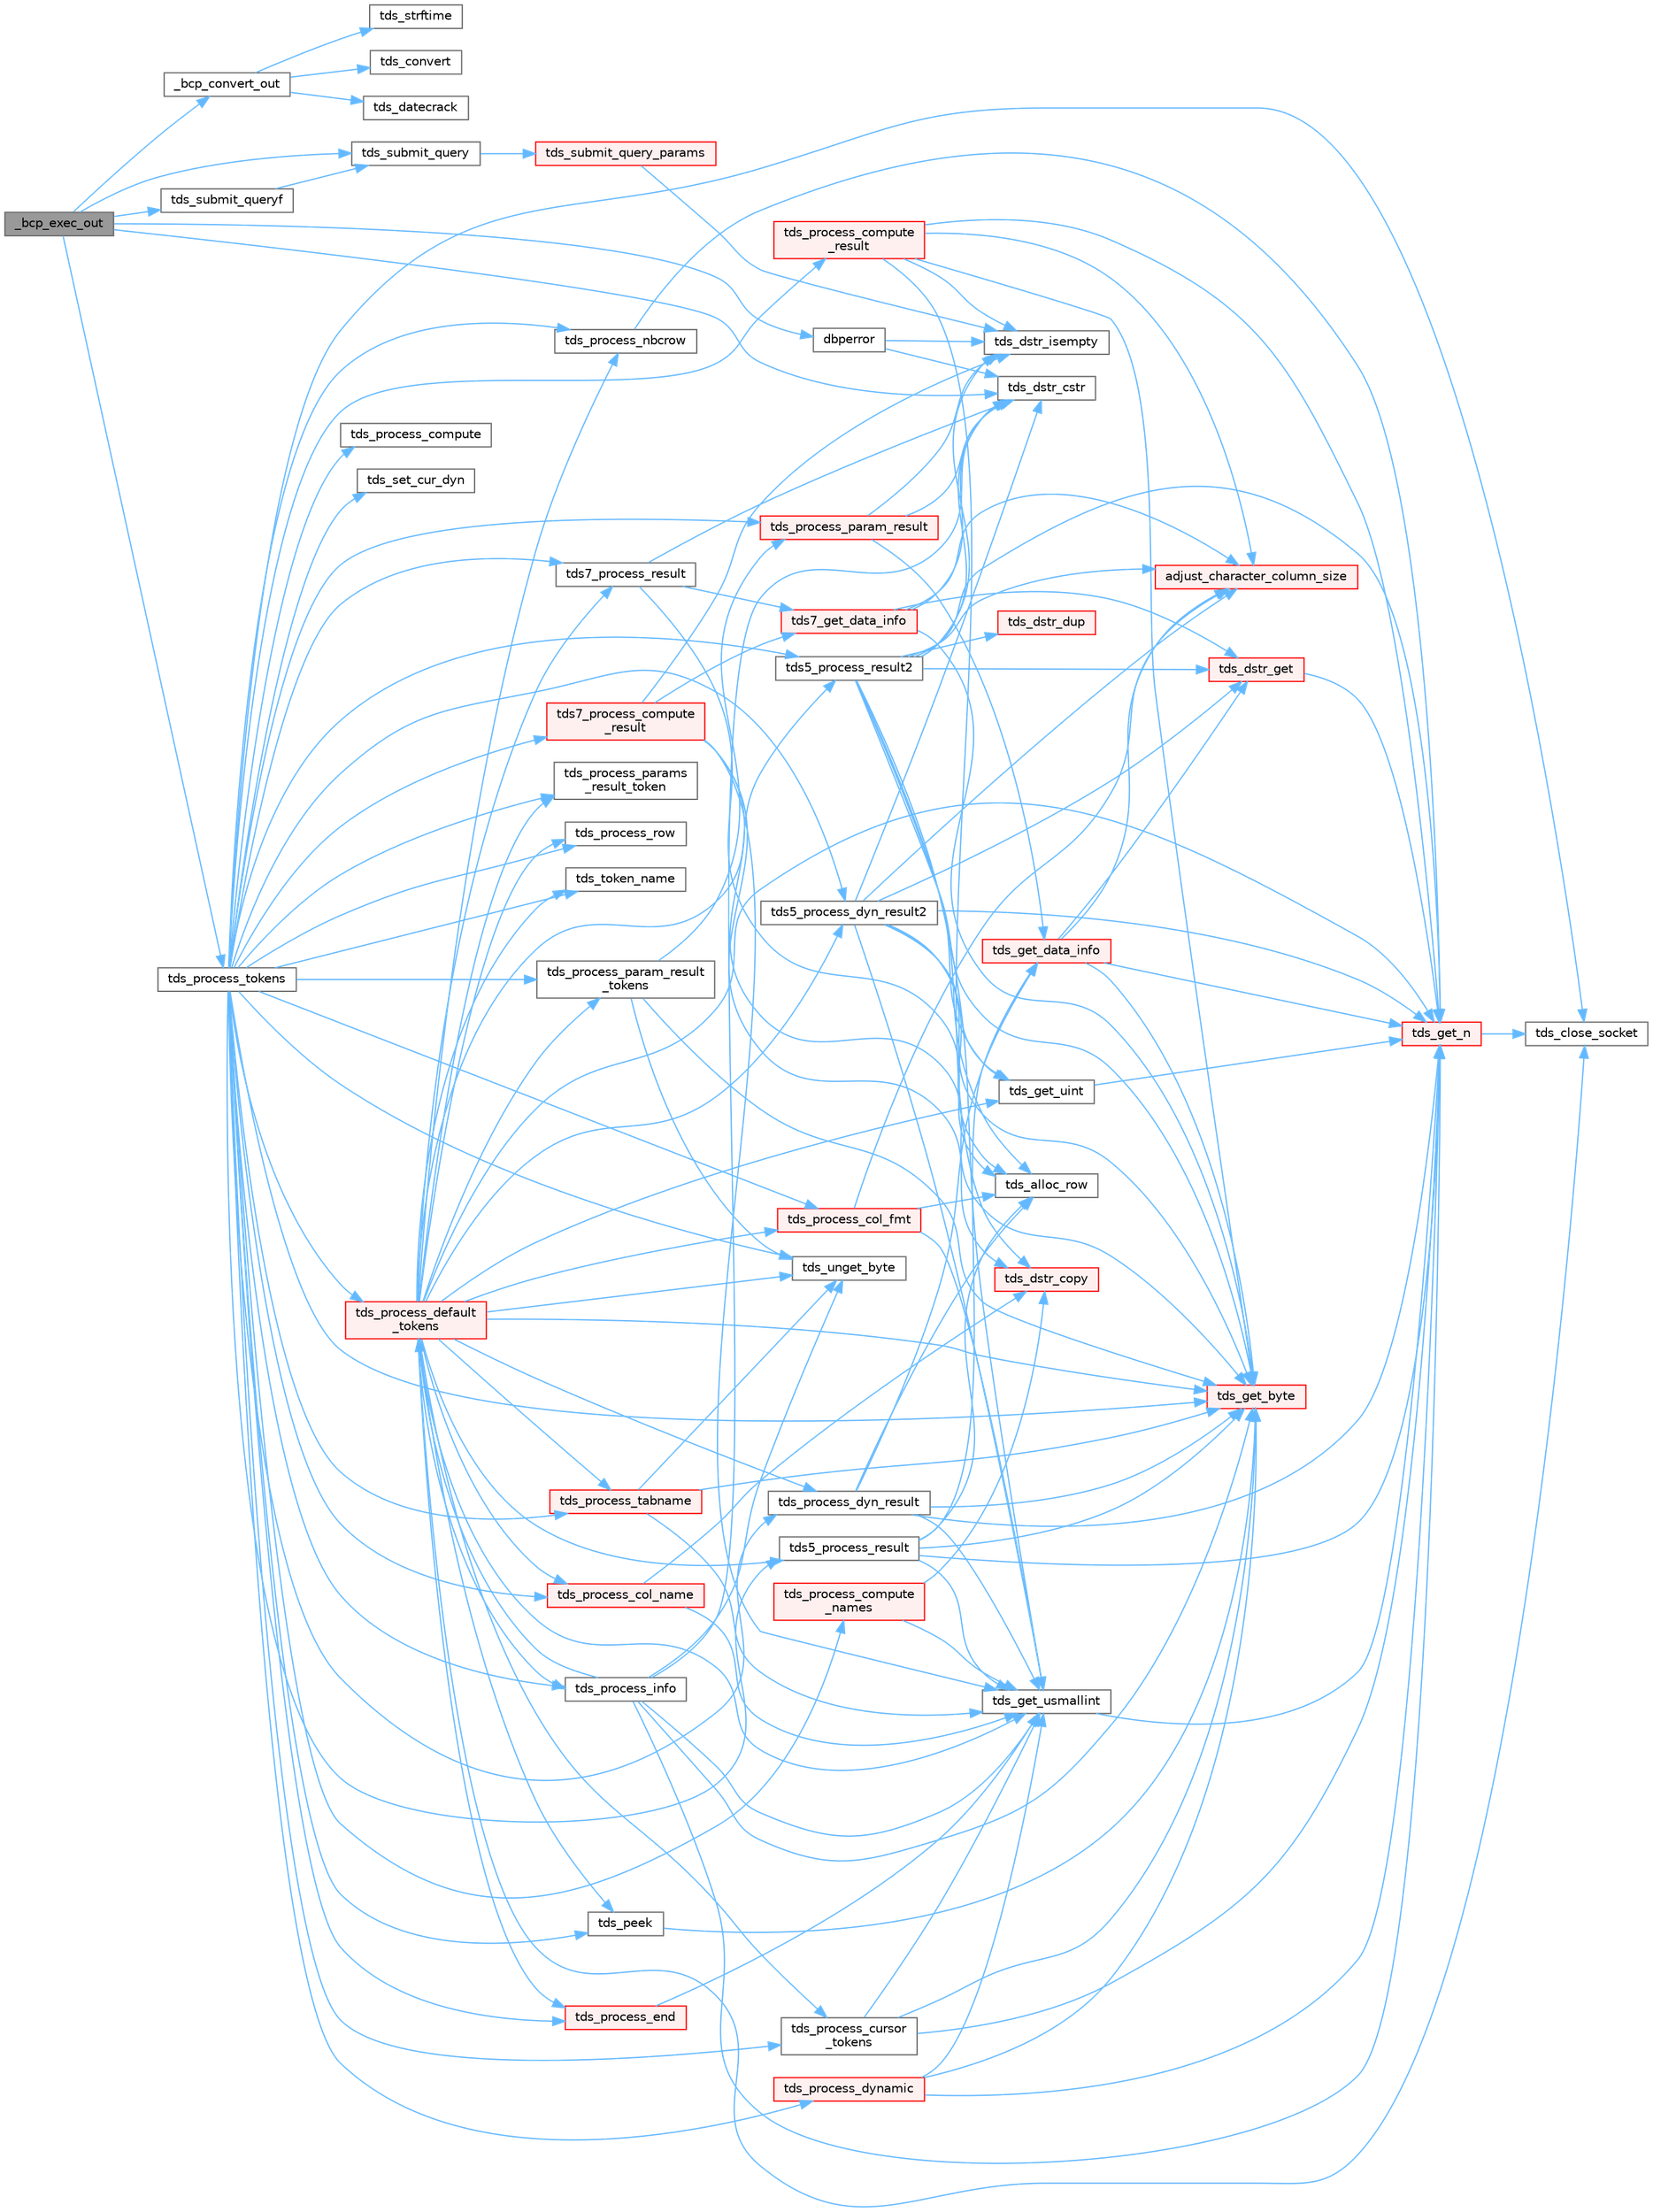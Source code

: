 digraph "_bcp_exec_out"
{
 // LATEX_PDF_SIZE
  bgcolor="transparent";
  edge [fontname=Helvetica,fontsize=10,labelfontname=Helvetica,labelfontsize=10];
  node [fontname=Helvetica,fontsize=10,shape=box,height=0.2,width=0.4];
  rankdir="LR";
  Node1 [id="Node000001",label="_bcp_exec_out",height=0.2,width=0.4,color="gray40", fillcolor="grey60", style="filled", fontcolor="black",tooltip=" "];
  Node1 -> Node2 [id="edge1_Node000001_Node000002",color="steelblue1",style="solid",tooltip=" "];
  Node2 [id="Node000002",label="_bcp_convert_out",height=0.2,width=0.4,color="grey40", fillcolor="white", style="filled",URL="$a01464.html#a230fa5b56ae4e3509a69bd266495732b",tooltip="Convert column for output (usually to a file) Conversion is slightly different from input as:"];
  Node2 -> Node3 [id="edge2_Node000002_Node000003",color="steelblue1",style="solid",tooltip=" "];
  Node3 [id="Node000003",label="tds_convert",height=0.2,width=0.4,color="grey40", fillcolor="white", style="filled",URL="$a00587.html#gad83c146aa5ba3f1515557d6b5248494a",tooltip="tds_convert convert a type to another."];
  Node2 -> Node4 [id="edge3_Node000002_Node000004",color="steelblue1",style="solid",tooltip=" "];
  Node4 [id="Node000004",label="tds_datecrack",height=0.2,width=0.4,color="grey40", fillcolor="white", style="filled",URL="$a00587.html#ga883855e6e3793de6684b21db39c756c4",tooltip="Convert from db date format to a structured date format."];
  Node2 -> Node5 [id="edge4_Node000002_Node000005",color="steelblue1",style="solid",tooltip=" "];
  Node5 [id="Node000005",label="tds_strftime",height=0.2,width=0.4,color="grey40", fillcolor="white", style="filled",URL="$a00587.html#ga8c9652e8b1f3e56a3289fd71b12cee1d",tooltip="format a date string according to an \"extended\" strftime(3) formatting definition."];
  Node1 -> Node6 [id="edge5_Node000001_Node000006",color="steelblue1",style="solid",tooltip=" "];
  Node6 [id="Node000006",label="dbperror",height=0.2,width=0.4,color="grey40", fillcolor="white", style="filled",URL="$a00581.html#ga302a4ce6559b81808e3be51615cd1b67",tooltip="Call client-installed error handler."];
  Node6 -> Node7 [id="edge6_Node000006_Node000007",color="steelblue1",style="solid",tooltip=" "];
  Node7 [id="Node000007",label="tds_dstr_cstr",height=0.2,width=0.4,color="grey40", fillcolor="white", style="filled",URL="$a00593.html#gac536f0e4d77d3cff5702719362ec1766",tooltip="Returns a C version (NUL terminated string) of dstr."];
  Node6 -> Node8 [id="edge7_Node000006_Node000008",color="steelblue1",style="solid",tooltip=" "];
  Node8 [id="Node000008",label="tds_dstr_isempty",height=0.2,width=0.4,color="grey40", fillcolor="white", style="filled",URL="$a00593.html#ga197c6af67f2e7469d06c2aa055917b1e",tooltip="test if string is empty"];
  Node1 -> Node7 [id="edge8_Node000001_Node000007",color="steelblue1",style="solid",tooltip=" "];
  Node1 -> Node9 [id="edge9_Node000001_Node000009",color="steelblue1",style="solid",tooltip=" "];
  Node9 [id="Node000009",label="tds_process_tokens",height=0.2,width=0.4,color="grey40", fillcolor="white", style="filled",URL="$a00592.html#gabfc9de1d1fe718818caf63a4be4035a6",tooltip="process all streams."];
  Node9 -> Node10 [id="edge10_Node000009_Node000010",color="steelblue1",style="solid",tooltip=" "];
  Node10 [id="Node000010",label="tds5_process_dyn_result2",height=0.2,width=0.4,color="grey40", fillcolor="white", style="filled",URL="$a00592.html#gae688b515631141acfbc41bbb91c8b921",tooltip="Process new TDS 5.0 token for describing output parameters."];
  Node10 -> Node11 [id="edge11_Node000010_Node000011",color="steelblue1",style="solid",tooltip=" "];
  Node11 [id="Node000011",label="adjust_character_column_size",height=0.2,width=0.4,color="red", fillcolor="#FFF0F0", style="filled",URL="$a00592.html#ga91770634ce8c0d6f1fe007b45da186fd",tooltip="Adjust column size according to client's encoding."];
  Node10 -> Node17 [id="edge12_Node000010_Node000017",color="steelblue1",style="solid",tooltip=" "];
  Node17 [id="Node000017",label="tds_alloc_row",height=0.2,width=0.4,color="grey40", fillcolor="white", style="filled",URL="$a00589.html#ga1224fb9277112dc2ce12531d2b73b145",tooltip="Allocate space for row store return NULL on out of memory."];
  Node10 -> Node7 [id="edge13_Node000010_Node000007",color="steelblue1",style="solid",tooltip=" "];
  Node10 -> Node18 [id="edge14_Node000010_Node000018",color="steelblue1",style="solid",tooltip=" "];
  Node18 [id="Node000018",label="tds_dstr_get",height=0.2,width=0.4,color="red", fillcolor="#FFF0F0", style="filled",URL="$a00591.html#ga017c427e9599c031be5c555cb32abe2c",tooltip="Reads a string from wire and put in a DSTR."];
  Node18 -> Node22 [id="edge15_Node000018_Node000022",color="steelblue1",style="solid",tooltip=" "];
  Node22 [id="Node000022",label="tds_get_n",height=0.2,width=0.4,color="red", fillcolor="#FFF0F0", style="filled",URL="$a00591.html#gae777dd57e8d1bb40349d7d7d8434fddf",tooltip="Get N bytes from the buffer and return them in the already allocated space   given to us."];
  Node22 -> Node23 [id="edge16_Node000022_Node000023",color="steelblue1",style="solid",tooltip=" "];
  Node23 [id="Node000023",label="tds_close_socket",height=0.2,width=0.4,color="grey40", fillcolor="white", style="filled",URL="$a00591.html#ga3e3f76009fce5ceedb2f42bb2c9aed2e",tooltip="Close current socket."];
  Node10 -> Node34 [id="edge17_Node000010_Node000034",color="steelblue1",style="solid",tooltip=" "];
  Node34 [id="Node000034",label="tds_get_byte",height=0.2,width=0.4,color="red", fillcolor="#FFF0F0", style="filled",URL="$a00591.html#ga0cb72d3f6943795c39db1fa692be0a58",tooltip="Return a single byte from the input buffer."];
  Node10 -> Node22 [id="edge18_Node000010_Node000022",color="steelblue1",style="solid",tooltip=" "];
  Node10 -> Node35 [id="edge19_Node000010_Node000035",color="steelblue1",style="solid",tooltip=" "];
  Node35 [id="Node000035",label="tds_get_uint",height=0.2,width=0.4,color="grey40", fillcolor="white", style="filled",URL="$a00591.html#ga9ac121c269e203337a48c5bf8afc48c3",tooltip="Get an uint32 from the server."];
  Node35 -> Node22 [id="edge20_Node000035_Node000022",color="steelblue1",style="solid",tooltip=" "];
  Node10 -> Node36 [id="edge21_Node000010_Node000036",color="steelblue1",style="solid",tooltip=" "];
  Node36 [id="Node000036",label="tds_get_usmallint",height=0.2,width=0.4,color="grey40", fillcolor="white", style="filled",URL="$a00591.html#gad38aa5b9547817854ccba1fcc7855861",tooltip="Get an uint16 from the server."];
  Node36 -> Node22 [id="edge22_Node000036_Node000022",color="steelblue1",style="solid",tooltip=" "];
  Node9 -> Node37 [id="edge23_Node000009_Node000037",color="steelblue1",style="solid",tooltip=" "];
  Node37 [id="Node000037",label="tds5_process_result",height=0.2,width=0.4,color="grey40", fillcolor="white", style="filled",URL="$a00592.html#ga547b2f48659f77a69aa802d861ac827d",tooltip="tds5_process_result() is the TDS 5.0 result set processing routine."];
  Node37 -> Node17 [id="edge24_Node000037_Node000017",color="steelblue1",style="solid",tooltip=" "];
  Node37 -> Node34 [id="edge25_Node000037_Node000034",color="steelblue1",style="solid",tooltip=" "];
  Node37 -> Node38 [id="edge26_Node000037_Node000038",color="steelblue1",style="solid",tooltip=" "];
  Node38 [id="Node000038",label="tds_get_data_info",height=0.2,width=0.4,color="red", fillcolor="#FFF0F0", style="filled",URL="$a00592.html#gad9b6b86f48be077fb44ac603845a0c27",tooltip="Reads data metadata from wire."];
  Node38 -> Node11 [id="edge27_Node000038_Node000011",color="steelblue1",style="solid",tooltip=" "];
  Node38 -> Node18 [id="edge28_Node000038_Node000018",color="steelblue1",style="solid",tooltip=" "];
  Node38 -> Node34 [id="edge29_Node000038_Node000034",color="steelblue1",style="solid",tooltip=" "];
  Node38 -> Node22 [id="edge30_Node000038_Node000022",color="steelblue1",style="solid",tooltip=" "];
  Node37 -> Node22 [id="edge31_Node000037_Node000022",color="steelblue1",style="solid",tooltip=" "];
  Node37 -> Node36 [id="edge32_Node000037_Node000036",color="steelblue1",style="solid",tooltip=" "];
  Node9 -> Node40 [id="edge33_Node000009_Node000040",color="steelblue1",style="solid",tooltip=" "];
  Node40 [id="Node000040",label="tds5_process_result2",height=0.2,width=0.4,color="grey40", fillcolor="white", style="filled",URL="$a00592.html#gabe2bdd5a41ce067cb31aef18ff81cb1c",tooltip="tds5_process_result2() is the new TDS 5.0 result set processing routine."];
  Node40 -> Node11 [id="edge34_Node000040_Node000011",color="steelblue1",style="solid",tooltip=" "];
  Node40 -> Node17 [id="edge35_Node000040_Node000017",color="steelblue1",style="solid",tooltip=" "];
  Node40 -> Node7 [id="edge36_Node000040_Node000007",color="steelblue1",style="solid",tooltip=" "];
  Node40 -> Node41 [id="edge37_Node000040_Node000041",color="steelblue1",style="solid",tooltip=" "];
  Node41 [id="Node000041",label="tds_dstr_dup",height=0.2,width=0.4,color="red", fillcolor="#FFF0F0", style="filled",URL="$a00593.html#ga4e6d9fa6f9b9551a5a3390e10a5322e6",tooltip="Duplicate a string from another dynamic string."];
  Node40 -> Node18 [id="edge38_Node000040_Node000018",color="steelblue1",style="solid",tooltip=" "];
  Node40 -> Node8 [id="edge39_Node000040_Node000008",color="steelblue1",style="solid",tooltip=" "];
  Node40 -> Node34 [id="edge40_Node000040_Node000034",color="steelblue1",style="solid",tooltip=" "];
  Node40 -> Node22 [id="edge41_Node000040_Node000022",color="steelblue1",style="solid",tooltip=" "];
  Node40 -> Node35 [id="edge42_Node000040_Node000035",color="steelblue1",style="solid",tooltip=" "];
  Node40 -> Node36 [id="edge43_Node000040_Node000036",color="steelblue1",style="solid",tooltip=" "];
  Node9 -> Node43 [id="edge44_Node000009_Node000043",color="steelblue1",style="solid",tooltip=" "];
  Node43 [id="Node000043",label="tds7_process_compute\l_result",height=0.2,width=0.4,color="red", fillcolor="#FFF0F0", style="filled",URL="$a00592.html#ga6728e344caa20aea1def85f58dea138b",tooltip="tds7_process_compute_result() processes compute result sets for TDS 7/8."];
  Node43 -> Node44 [id="edge45_Node000043_Node000044",color="steelblue1",style="solid",tooltip=" "];
  Node44 [id="Node000044",label="tds7_get_data_info",height=0.2,width=0.4,color="red", fillcolor="#FFF0F0", style="filled",URL="$a00592.html#ga07cee55fd522cca16fb59b7a8f0b1376",tooltip="Reads data information from wire."];
  Node44 -> Node11 [id="edge46_Node000044_Node000011",color="steelblue1",style="solid",tooltip=" "];
  Node44 -> Node7 [id="edge47_Node000044_Node000007",color="steelblue1",style="solid",tooltip=" "];
  Node44 -> Node18 [id="edge48_Node000044_Node000018",color="steelblue1",style="solid",tooltip=" "];
  Node44 -> Node34 [id="edge49_Node000044_Node000034",color="steelblue1",style="solid",tooltip=" "];
  Node43 -> Node45 [id="edge50_Node000043_Node000045",color="steelblue1",style="solid",tooltip=" "];
  Node45 [id="Node000045",label="tds_dstr_copy",height=0.2,width=0.4,color="red", fillcolor="#FFF0F0", style="filled",URL="$a00593.html#gad96366d9fa93bfc283cef1299fbe97ab",tooltip="copy a string from another"];
  Node43 -> Node8 [id="edge51_Node000043_Node000008",color="steelblue1",style="solid",tooltip=" "];
  Node43 -> Node34 [id="edge52_Node000043_Node000034",color="steelblue1",style="solid",tooltip=" "];
  Node43 -> Node36 [id="edge53_Node000043_Node000036",color="steelblue1",style="solid",tooltip=" "];
  Node9 -> Node47 [id="edge54_Node000009_Node000047",color="steelblue1",style="solid",tooltip=" "];
  Node47 [id="Node000047",label="tds7_process_result",height=0.2,width=0.4,color="grey40", fillcolor="white", style="filled",URL="$a00592.html#gaca56fc22d65a24a96d1bef310ade73aa",tooltip="tds7_process_result() is the TDS 7.0 result set processing routine."];
  Node47 -> Node44 [id="edge55_Node000047_Node000044",color="steelblue1",style="solid",tooltip=" "];
  Node47 -> Node17 [id="edge56_Node000047_Node000017",color="steelblue1",style="solid",tooltip=" "];
  Node47 -> Node7 [id="edge57_Node000047_Node000007",color="steelblue1",style="solid",tooltip=" "];
  Node9 -> Node23 [id="edge58_Node000009_Node000023",color="steelblue1",style="solid",tooltip=" "];
  Node9 -> Node34 [id="edge59_Node000009_Node000034",color="steelblue1",style="solid",tooltip=" "];
  Node9 -> Node48 [id="edge60_Node000009_Node000048",color="steelblue1",style="solid",tooltip=" "];
  Node48 [id="Node000048",label="tds_peek",height=0.2,width=0.4,color="grey40", fillcolor="white", style="filled",URL="$a00591.html#ga221e98a9c8be96ec6c8547891e1b53af",tooltip="Reads a byte from the TDS stream without removing it."];
  Node48 -> Node34 [id="edge61_Node000048_Node000034",color="steelblue1",style="solid",tooltip=" "];
  Node9 -> Node49 [id="edge62_Node000009_Node000049",color="steelblue1",style="solid",tooltip=" "];
  Node49 [id="Node000049",label="tds_process_col_fmt",height=0.2,width=0.4,color="red", fillcolor="#FFF0F0", style="filled",URL="$a00592.html#ga4e3dd9d3614f5f0433b78b761dd68741",tooltip="tds_process_col_fmt() is the other half of result set processing under TDS 4.2."];
  Node49 -> Node11 [id="edge63_Node000049_Node000011",color="steelblue1",style="solid",tooltip=" "];
  Node49 -> Node17 [id="edge64_Node000049_Node000017",color="steelblue1",style="solid",tooltip=" "];
  Node49 -> Node36 [id="edge65_Node000049_Node000036",color="steelblue1",style="solid",tooltip=" "];
  Node9 -> Node50 [id="edge66_Node000009_Node000050",color="steelblue1",style="solid",tooltip=" "];
  Node50 [id="Node000050",label="tds_process_col_name",height=0.2,width=0.4,color="red", fillcolor="#FFF0F0", style="filled",URL="$a00592.html#ga905d2fa5e1b602817bd16bb0fcf9eadb",tooltip="tds_process_col_name() is one half of the result set under TDS 4.2 it contains all the column names,..."];
  Node50 -> Node45 [id="edge67_Node000050_Node000045",color="steelblue1",style="solid",tooltip=" "];
  Node50 -> Node36 [id="edge68_Node000050_Node000036",color="steelblue1",style="solid",tooltip=" "];
  Node9 -> Node54 [id="edge69_Node000009_Node000054",color="steelblue1",style="solid",tooltip=" "];
  Node54 [id="Node000054",label="tds_process_compute",height=0.2,width=0.4,color="grey40", fillcolor="white", style="filled",URL="$a00592.html#ga6fcb37d5addebdc1af9f34ebc59fd7a8",tooltip="tds_process_compute() processes compute rows and places them in the row buffer."];
  Node9 -> Node55 [id="edge70_Node000009_Node000055",color="steelblue1",style="solid",tooltip=" "];
  Node55 [id="Node000055",label="tds_process_compute\l_names",height=0.2,width=0.4,color="red", fillcolor="#FFF0F0", style="filled",URL="$a00592.html#gae5b3e01f3d665f9e377de091f46f1ab9",tooltip="tds_process_compute_names() processes compute result sets."];
  Node55 -> Node45 [id="edge71_Node000055_Node000045",color="steelblue1",style="solid",tooltip=" "];
  Node55 -> Node36 [id="edge72_Node000055_Node000036",color="steelblue1",style="solid",tooltip=" "];
  Node9 -> Node56 [id="edge73_Node000009_Node000056",color="steelblue1",style="solid",tooltip=" "];
  Node56 [id="Node000056",label="tds_process_compute\l_result",height=0.2,width=0.4,color="red", fillcolor="#FFF0F0", style="filled",URL="$a00592.html#gae3368ea80d0d8b13791ceb13ee5f19c9",tooltip="tds_process_compute_result() processes compute result sets."];
  Node56 -> Node11 [id="edge74_Node000056_Node000011",color="steelblue1",style="solid",tooltip=" "];
  Node56 -> Node45 [id="edge75_Node000056_Node000045",color="steelblue1",style="solid",tooltip=" "];
  Node56 -> Node8 [id="edge76_Node000056_Node000008",color="steelblue1",style="solid",tooltip=" "];
  Node56 -> Node34 [id="edge77_Node000056_Node000034",color="steelblue1",style="solid",tooltip=" "];
  Node56 -> Node22 [id="edge78_Node000056_Node000022",color="steelblue1",style="solid",tooltip=" "];
  Node9 -> Node57 [id="edge79_Node000009_Node000057",color="steelblue1",style="solid",tooltip=" "];
  Node57 [id="Node000057",label="tds_process_cursor\l_tokens",height=0.2,width=0.4,color="grey40", fillcolor="white", style="filled",URL="$a00592.html#ga315d875d90c64d12d61fc9e33b4dee96",tooltip="Reads cursor command results."];
  Node57 -> Node34 [id="edge80_Node000057_Node000034",color="steelblue1",style="solid",tooltip=" "];
  Node57 -> Node22 [id="edge81_Node000057_Node000022",color="steelblue1",style="solid",tooltip=" "];
  Node57 -> Node36 [id="edge82_Node000057_Node000036",color="steelblue1",style="solid",tooltip=" "];
  Node9 -> Node58 [id="edge83_Node000009_Node000058",color="steelblue1",style="solid",tooltip=" "];
  Node58 [id="Node000058",label="tds_process_default\l_tokens",height=0.2,width=0.4,color="red", fillcolor="#FFF0F0", style="filled",URL="$a00592.html#ga39453d084f3f780ac4602d4abf2839f7",tooltip="tds_process_default_tokens() is a catch all function that is called to process tokens not known to ot..."];
  Node58 -> Node10 [id="edge84_Node000058_Node000010",color="steelblue1",style="solid",tooltip=" "];
  Node58 -> Node37 [id="edge85_Node000058_Node000037",color="steelblue1",style="solid",tooltip=" "];
  Node58 -> Node40 [id="edge86_Node000058_Node000040",color="steelblue1",style="solid",tooltip=" "];
  Node58 -> Node47 [id="edge87_Node000058_Node000047",color="steelblue1",style="solid",tooltip=" "];
  Node58 -> Node23 [id="edge88_Node000058_Node000023",color="steelblue1",style="solid",tooltip=" "];
  Node58 -> Node34 [id="edge89_Node000058_Node000034",color="steelblue1",style="solid",tooltip=" "];
  Node58 -> Node22 [id="edge90_Node000058_Node000022",color="steelblue1",style="solid",tooltip=" "];
  Node58 -> Node35 [id="edge91_Node000058_Node000035",color="steelblue1",style="solid",tooltip=" "];
  Node58 -> Node36 [id="edge92_Node000058_Node000036",color="steelblue1",style="solid",tooltip=" "];
  Node58 -> Node48 [id="edge93_Node000058_Node000048",color="steelblue1",style="solid",tooltip=" "];
  Node58 -> Node49 [id="edge94_Node000058_Node000049",color="steelblue1",style="solid",tooltip=" "];
  Node58 -> Node50 [id="edge95_Node000058_Node000050",color="steelblue1",style="solid",tooltip=" "];
  Node58 -> Node57 [id="edge96_Node000058_Node000057",color="steelblue1",style="solid",tooltip=" "];
  Node58 -> Node62 [id="edge97_Node000058_Node000062",color="steelblue1",style="solid",tooltip=" "];
  Node62 [id="Node000062",label="tds_process_dyn_result",height=0.2,width=0.4,color="grey40", fillcolor="white", style="filled",URL="$a00592.html#ga416cf119c1d4a0fca27dc5b50c261358",tooltip="Process results from dynamic."];
  Node62 -> Node17 [id="edge98_Node000062_Node000017",color="steelblue1",style="solid",tooltip=" "];
  Node62 -> Node34 [id="edge99_Node000062_Node000034",color="steelblue1",style="solid",tooltip=" "];
  Node62 -> Node38 [id="edge100_Node000062_Node000038",color="steelblue1",style="solid",tooltip=" "];
  Node62 -> Node22 [id="edge101_Node000062_Node000022",color="steelblue1",style="solid",tooltip=" "];
  Node62 -> Node36 [id="edge102_Node000062_Node000036",color="steelblue1",style="solid",tooltip=" "];
  Node58 -> Node63 [id="edge103_Node000058_Node000063",color="steelblue1",style="solid",tooltip=" "];
  Node63 [id="Node000063",label="tds_process_end",height=0.2,width=0.4,color="red", fillcolor="#FFF0F0", style="filled",URL="$a00592.html#ga6ee2e7af38af768611b8bf4b79c36f46",tooltip="tds_process_end() processes any of the DONE, DONEPROC, or DONEINPROC tokens."];
  Node63 -> Node36 [id="edge104_Node000063_Node000036",color="steelblue1",style="solid",tooltip=" "];
  Node58 -> Node86 [id="edge105_Node000058_Node000086",color="steelblue1",style="solid",tooltip=" "];
  Node86 [id="Node000086",label="tds_process_info",height=0.2,width=0.4,color="grey40", fillcolor="white", style="filled",URL="$a00592.html#ga65a2316369529731732f200c190d05d6",tooltip="tds_process_info() is called for INFO, ERR, or EED tokens and is responsible for calling the CLI's me..."];
  Node86 -> Node7 [id="edge106_Node000086_Node000007",color="steelblue1",style="solid",tooltip=" "];
  Node86 -> Node34 [id="edge107_Node000086_Node000034",color="steelblue1",style="solid",tooltip=" "];
  Node86 -> Node22 [id="edge108_Node000086_Node000022",color="steelblue1",style="solid",tooltip=" "];
  Node86 -> Node36 [id="edge109_Node000086_Node000036",color="steelblue1",style="solid",tooltip=" "];
  Node86 -> Node58 [id="edge110_Node000086_Node000058",color="steelblue1",style="solid",tooltip=" "];
  Node86 -> Node87 [id="edge111_Node000086_Node000087",color="steelblue1",style="solid",tooltip=" "];
  Node87 [id="Node000087",label="tds_unget_byte",height=0.2,width=0.4,color="grey40", fillcolor="white", style="filled",URL="$a00591.html#gad70d59fb317d098b0c9fd29dd77131a8",tooltip="Unget will always work as long as you don't call it twice in a row."];
  Node58 -> Node88 [id="edge112_Node000058_Node000088",color="steelblue1",style="solid",tooltip=" "];
  Node88 [id="Node000088",label="tds_process_nbcrow",height=0.2,width=0.4,color="grey40", fillcolor="white", style="filled",URL="$a00592.html#gaf7264c9eb3aa7a73358a4c65f02d3d3c",tooltip="tds_process_nbcrow() processes rows and places them in the row buffer."];
  Node88 -> Node22 [id="edge113_Node000088_Node000022",color="steelblue1",style="solid",tooltip=" "];
  Node58 -> Node89 [id="edge114_Node000058_Node000089",color="steelblue1",style="solid",tooltip=" "];
  Node89 [id="Node000089",label="tds_process_param_result\l_tokens",height=0.2,width=0.4,color="grey40", fillcolor="white", style="filled",URL="$a00592.html#ga9fdef8228d29cab7fa9098f07fa73fba",tooltip="Process parameters from networks."];
  Node89 -> Node34 [id="edge115_Node000089_Node000034",color="steelblue1",style="solid",tooltip=" "];
  Node89 -> Node90 [id="edge116_Node000089_Node000090",color="steelblue1",style="solid",tooltip=" "];
  Node90 [id="Node000090",label="tds_process_param_result",height=0.2,width=0.4,color="red", fillcolor="#FFF0F0", style="filled",URL="$a00592.html#gacb3354443bcefe7a500a500a4904cc05",tooltip="process output parameters of a stored procedure."];
  Node90 -> Node7 [id="edge117_Node000090_Node000007",color="steelblue1",style="solid",tooltip=" "];
  Node90 -> Node8 [id="edge118_Node000090_Node000008",color="steelblue1",style="solid",tooltip=" "];
  Node90 -> Node38 [id="edge119_Node000090_Node000038",color="steelblue1",style="solid",tooltip=" "];
  Node89 -> Node87 [id="edge120_Node000089_Node000087",color="steelblue1",style="solid",tooltip=" "];
  Node58 -> Node94 [id="edge121_Node000058_Node000094",color="steelblue1",style="solid",tooltip=" "];
  Node94 [id="Node000094",label="tds_process_params\l_result_token",height=0.2,width=0.4,color="grey40", fillcolor="white", style="filled",URL="$a00592.html#ga7b18c0911a9dc69939577b39eb64725d",tooltip="tds_process_params_result_token() processes params on TDS5."];
  Node58 -> Node95 [id="edge122_Node000058_Node000095",color="steelblue1",style="solid",tooltip=" "];
  Node95 [id="Node000095",label="tds_process_row",height=0.2,width=0.4,color="grey40", fillcolor="white", style="filled",URL="$a00592.html#gaad814dd6e35aee8332035d06dc8b5d65",tooltip="tds_process_row() processes rows and places them in the row buffer."];
  Node58 -> Node96 [id="edge123_Node000058_Node000096",color="steelblue1",style="solid",tooltip=" "];
  Node96 [id="Node000096",label="tds_process_tabname",height=0.2,width=0.4,color="red", fillcolor="#FFF0F0", style="filled",URL="$a00592.html#gaeec59bca9bd0c5388e245f0d19d9c81a",tooltip="Process list of table from network."];
  Node96 -> Node34 [id="edge124_Node000096_Node000034",color="steelblue1",style="solid",tooltip=" "];
  Node96 -> Node36 [id="edge125_Node000096_Node000036",color="steelblue1",style="solid",tooltip=" "];
  Node96 -> Node87 [id="edge126_Node000096_Node000087",color="steelblue1",style="solid",tooltip=" "];
  Node58 -> Node100 [id="edge127_Node000058_Node000100",color="steelblue1",style="solid",tooltip=" "];
  Node100 [id="Node000100",label="tds_token_name",height=0.2,width=0.4,color="grey40", fillcolor="white", style="filled",URL="$a00592.html#ga7f24a7af985cd320788122e98072b7af",tooltip="Returns string representation for a given token type."];
  Node58 -> Node87 [id="edge128_Node000058_Node000087",color="steelblue1",style="solid",tooltip=" "];
  Node9 -> Node62 [id="edge129_Node000009_Node000062",color="steelblue1",style="solid",tooltip=" "];
  Node9 -> Node101 [id="edge130_Node000009_Node000101",color="steelblue1",style="solid",tooltip=" "];
  Node101 [id="Node000101",label="tds_process_dynamic",height=0.2,width=0.4,color="red", fillcolor="#FFF0F0", style="filled",URL="$a00592.html#ga5cfc0340d8d717e67f60037e029b2142",tooltip="tds_process_dynamic() finds the element of the dyns array for the id"];
  Node101 -> Node34 [id="edge131_Node000101_Node000034",color="steelblue1",style="solid",tooltip=" "];
  Node101 -> Node22 [id="edge132_Node000101_Node000022",color="steelblue1",style="solid",tooltip=" "];
  Node101 -> Node36 [id="edge133_Node000101_Node000036",color="steelblue1",style="solid",tooltip=" "];
  Node9 -> Node63 [id="edge134_Node000009_Node000063",color="steelblue1",style="solid",tooltip=" "];
  Node9 -> Node86 [id="edge135_Node000009_Node000086",color="steelblue1",style="solid",tooltip=" "];
  Node9 -> Node88 [id="edge136_Node000009_Node000088",color="steelblue1",style="solid",tooltip=" "];
  Node9 -> Node90 [id="edge137_Node000009_Node000090",color="steelblue1",style="solid",tooltip=" "];
  Node9 -> Node89 [id="edge138_Node000009_Node000089",color="steelblue1",style="solid",tooltip=" "];
  Node9 -> Node94 [id="edge139_Node000009_Node000094",color="steelblue1",style="solid",tooltip=" "];
  Node9 -> Node95 [id="edge140_Node000009_Node000095",color="steelblue1",style="solid",tooltip=" "];
  Node9 -> Node96 [id="edge141_Node000009_Node000096",color="steelblue1",style="solid",tooltip=" "];
  Node9 -> Node80 [id="edge142_Node000009_Node000080",color="steelblue1",style="solid",tooltip=" "];
  Node80 [id="Node000080",label="tds_set_cur_dyn",height=0.2,width=0.4,color="grey40", fillcolor="white", style="filled",URL="$a00590.html#gae8b7db85af16701fc0604eb117cbd4e4",tooltip="Set current dynamic."];
  Node9 -> Node100 [id="edge143_Node000009_Node000100",color="steelblue1",style="solid",tooltip=" "];
  Node9 -> Node87 [id="edge144_Node000009_Node000087",color="steelblue1",style="solid",tooltip=" "];
  Node1 -> Node103 [id="edge145_Node000001_Node000103",color="steelblue1",style="solid",tooltip=" "];
  Node103 [id="Node000103",label="tds_submit_query",height=0.2,width=0.4,color="grey40", fillcolor="white", style="filled",URL="$a00590.html#ga5a29ae7f99d089dc3cea85ec6ee5f3ab",tooltip="Sends a language string to the database server for processing."];
  Node103 -> Node104 [id="edge146_Node000103_Node000104",color="steelblue1",style="solid",tooltip=" "];
  Node104 [id="Node000104",label="tds_submit_query_params",height=0.2,width=0.4,color="red", fillcolor="#FFF0F0", style="filled",URL="$a00590.html#ga95e0fccedc459a4404f496eec74a369a",tooltip="Sends a language string to the database server for processing."];
  Node104 -> Node8 [id="edge147_Node000104_Node000008",color="steelblue1",style="solid",tooltip=" "];
  Node1 -> Node125 [id="edge148_Node000001_Node000125",color="steelblue1",style="solid",tooltip=" "];
  Node125 [id="Node000125",label="tds_submit_queryf",height=0.2,width=0.4,color="grey40", fillcolor="white", style="filled",URL="$a00590.html#gad695defcbf663b0023851a198206a772",tooltip="Format and submit a query."];
  Node125 -> Node103 [id="edge149_Node000125_Node000103",color="steelblue1",style="solid",tooltip=" "];
}
